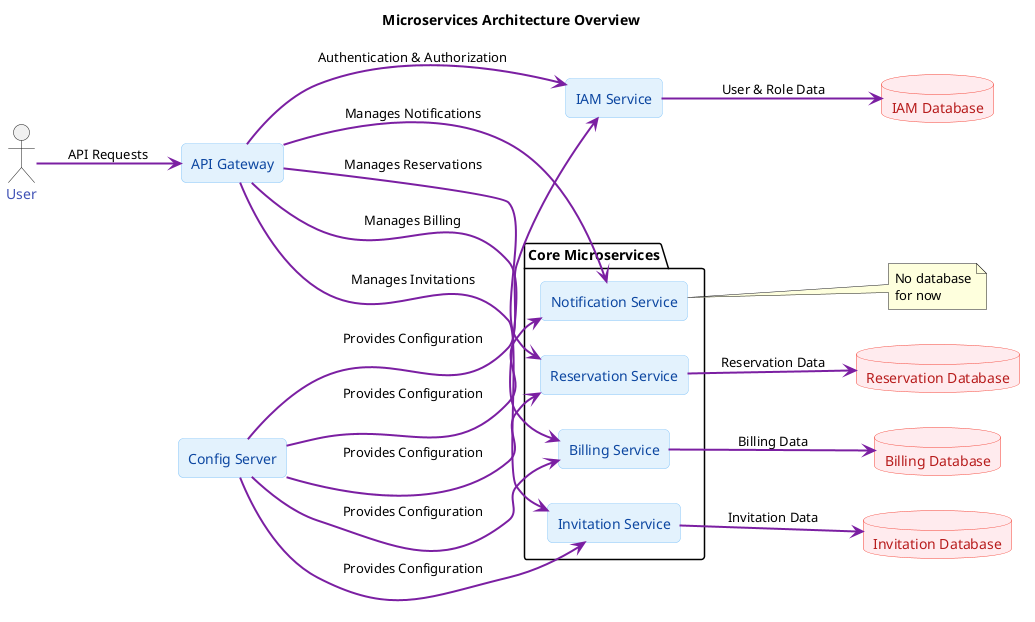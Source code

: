 @startuml
left to right direction
title Microservices Architecture Overview

' Définition des couleurs personnalisées
!define RECTANGLE_COLOR #E3F2FD
!define DATABASE_COLOR #FFEBEE

' Style des rectangles (services)
skinparam rectangle {
  BackgroundColor RECTANGLE_COLOR
  BorderColor #90CAF9
  FontColor #0D47A1
  RoundCorner 10
}

' Style des bases de données
skinparam database {
  BackgroundColor DATABASE_COLOR
  BorderColor #F44336
  FontColor #B71C1C
  RoundCorner 10
}

' Style des flèches
skinparam arrow {
  Color #7B1FA2
  Thickness 2
}

' Style des acteurs
skinparam actor {
  FontColor #3F51B5
  LineColor #3F51B5
}

' Définition de l'acteur externe
actor User as user

' Définition du gateway et des services principaux
rectangle "API Gateway" as gateway

' Bloc IAM/Config
rectangle "IAM Service" as iam
rectangle "Config Server" as configserver

' Bloc microservices métiers
package "Core Microservices" as core_services {
  rectangle "Reservation Service" as reservation
  rectangle "Invitation Service" as invitation
  rectangle "Notification Service" as notification
  rectangle "Billing Service" as billing
}

' Bases de données associées
database "IAM Database" as iamdb
database "Reservation Database" as reservationdb
database "Invitation Database" as invitationdb
database "Billing Database" as billingdb

' ----------- Relations principales -----------

user --> gateway : API Requests

gateway --> iam : Authentication & Authorization
gateway --> reservation : Manages Reservations
gateway --> invitation : Manages Invitations
gateway --> notification : Manages Notifications
gateway --> billing : Manages Billing

' ----------- Persistences -----------

iam --> iamdb : User & Role Data
reservation --> reservationdb : Reservation Data
invitation --> invitationdb : Invitation Data
billing --> billingdb : Billing Data

' ----------- Note sur Notification -----------

note right of notification
No database
for now
end note

' ----------- Config Server -> Services -----------

configserver -down-> iam : Provides Configuration
configserver -down-> reservation : Provides Configuration
configserver -down-> invitation : Provides Configuration
configserver -down-> notification : Provides Configuration
configserver -down-> billing : Provides Configuration

@enduml